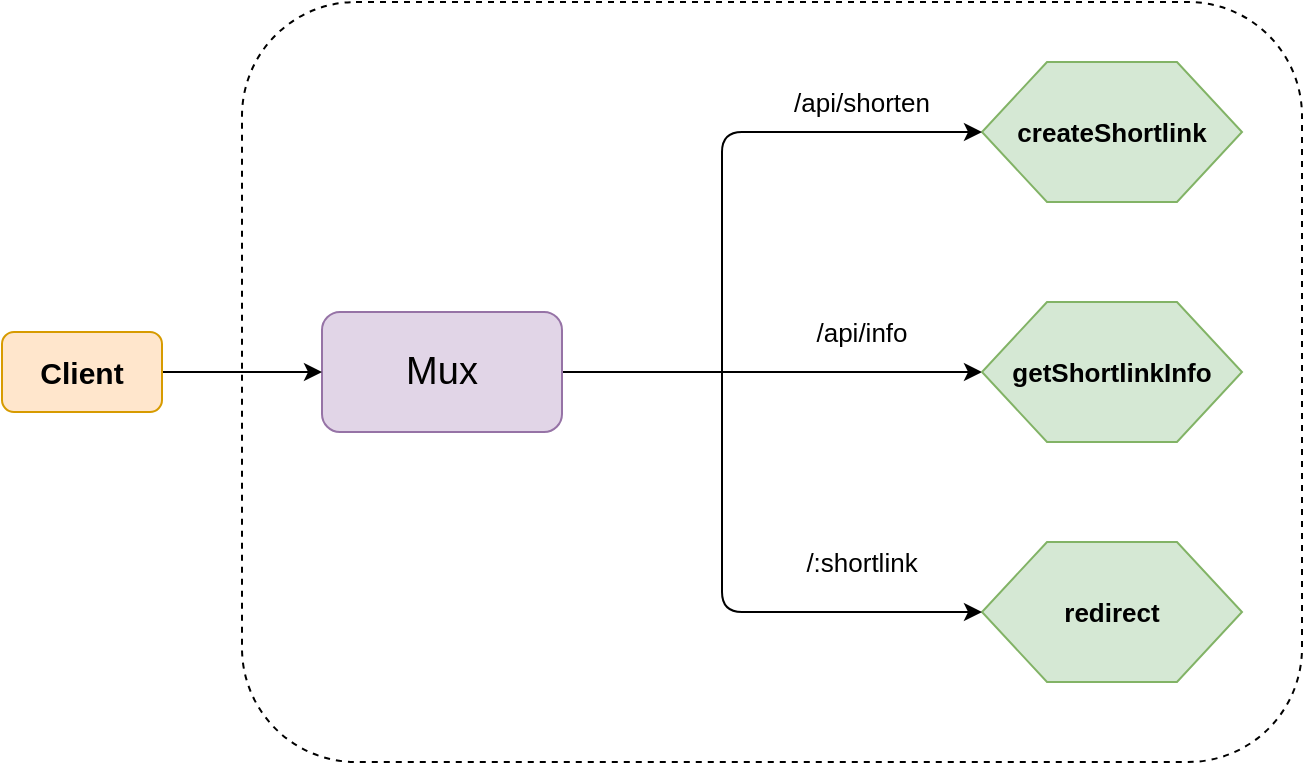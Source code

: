<mxfile version="10.7.5" type="github"><diagram id="27BhZdFGIvapH4mIX8oT" name="Page-1"><mxGraphModel dx="1363" dy="773" grid="1" gridSize="10" guides="1" tooltips="1" connect="1" arrows="1" fold="1" page="1" pageScale="1" pageWidth="850" pageHeight="1100" math="0" shadow="0"><root><mxCell id="0"/><mxCell id="1" parent="0"/><mxCell id="iaRc8IbJY6_kj70CgWpT-1" value="" style="rounded=1;whiteSpace=wrap;html=1;dashed=1;" vertex="1" parent="1"><mxGeometry x="230" y="130" width="530" height="380" as="geometry"/></mxCell><mxCell id="iaRc8IbJY6_kj70CgWpT-8" value="" style="edgeStyle=orthogonalEdgeStyle;rounded=0;orthogonalLoop=1;jettySize=auto;html=1;" edge="1" parent="1" source="iaRc8IbJY6_kj70CgWpT-2" target="iaRc8IbJY6_kj70CgWpT-6"><mxGeometry relative="1" as="geometry"><mxPoint x="430" y="330" as="targetPoint"/></mxGeometry></mxCell><mxCell id="iaRc8IbJY6_kj70CgWpT-2" value="&lt;font style=&quot;font-size: 19px&quot;&gt;Mux&lt;/font&gt;" style="rounded=1;whiteSpace=wrap;html=1;fillColor=#e1d5e7;strokeColor=#9673a6;" vertex="1" parent="1"><mxGeometry x="270" y="285" width="120" height="60" as="geometry"/></mxCell><mxCell id="iaRc8IbJY6_kj70CgWpT-3" value="&lt;font size=&quot;1&quot;&gt;&lt;b style=&quot;font-size: 13px&quot;&gt;createShortlink&lt;/b&gt;&lt;/font&gt;" style="shape=hexagon;perimeter=hexagonPerimeter2;whiteSpace=wrap;html=1;flipV=0;fillColor=#d5e8d4;strokeColor=#82b366;" vertex="1" parent="1"><mxGeometry x="600" y="160" width="130" height="70" as="geometry"/></mxCell><mxCell id="iaRc8IbJY6_kj70CgWpT-5" value="&lt;font size=&quot;1&quot;&gt;&lt;b style=&quot;font-size: 13px&quot;&gt;redirect&lt;/b&gt;&lt;/font&gt;" style="shape=hexagon;perimeter=hexagonPerimeter2;whiteSpace=wrap;html=1;flipV=0;fillColor=#d5e8d4;strokeColor=#82b366;" vertex="1" parent="1"><mxGeometry x="600" y="400" width="130" height="70" as="geometry"/></mxCell><mxCell id="iaRc8IbJY6_kj70CgWpT-6" value="&lt;font size=&quot;1&quot;&gt;&lt;b style=&quot;font-size: 13px&quot;&gt;getShortlinkInfo&lt;/b&gt;&lt;/font&gt;" style="shape=hexagon;perimeter=hexagonPerimeter2;whiteSpace=wrap;html=1;flipV=0;fillColor=#d5e8d4;strokeColor=#82b366;" vertex="1" parent="1"><mxGeometry x="600" y="280" width="130" height="70" as="geometry"/></mxCell><mxCell id="iaRc8IbJY6_kj70CgWpT-17" value="" style="endArrow=classic;startArrow=classic;html=1;entryX=0;entryY=0.5;entryDx=0;entryDy=0;exitX=0;exitY=0.5;exitDx=0;exitDy=0;" edge="1" parent="1" source="iaRc8IbJY6_kj70CgWpT-5" target="iaRc8IbJY6_kj70CgWpT-3"><mxGeometry width="50" height="50" relative="1" as="geometry"><mxPoint x="400" y="390" as="sourcePoint"/><mxPoint x="450" y="340" as="targetPoint"/><Array as="points"><mxPoint x="470" y="435"/><mxPoint x="470" y="195"/></Array></mxGeometry></mxCell><mxCell id="iaRc8IbJY6_kj70CgWpT-19" style="edgeStyle=orthogonalEdgeStyle;rounded=0;orthogonalLoop=1;jettySize=auto;html=1;entryX=0;entryY=0.5;entryDx=0;entryDy=0;" edge="1" parent="1" source="iaRc8IbJY6_kj70CgWpT-18" target="iaRc8IbJY6_kj70CgWpT-2"><mxGeometry relative="1" as="geometry"/></mxCell><mxCell id="iaRc8IbJY6_kj70CgWpT-18" value="&lt;font size=&quot;1&quot;&gt;&lt;b style=&quot;font-size: 15px&quot;&gt;Client&lt;/b&gt;&lt;/font&gt;" style="rounded=1;whiteSpace=wrap;html=1;fillColor=#ffe6cc;strokeColor=#d79b00;" vertex="1" parent="1"><mxGeometry x="110" y="295" width="80" height="40" as="geometry"/></mxCell><mxCell id="iaRc8IbJY6_kj70CgWpT-20" value="&lt;font style=&quot;font-size: 13px&quot;&gt;/api/shorten&lt;/font&gt;" style="text;html=1;strokeColor=none;fillColor=none;align=center;verticalAlign=middle;whiteSpace=wrap;rounded=0;dashed=1;" vertex="1" parent="1"><mxGeometry x="520" y="170" width="40" height="20" as="geometry"/></mxCell><mxCell id="iaRc8IbJY6_kj70CgWpT-21" value="&lt;font style=&quot;font-size: 13px&quot;&gt;/api/info&lt;/font&gt;" style="text;html=1;strokeColor=none;fillColor=none;align=center;verticalAlign=middle;whiteSpace=wrap;rounded=0;dashed=1;" vertex="1" parent="1"><mxGeometry x="520" y="285" width="40" height="20" as="geometry"/></mxCell><mxCell id="iaRc8IbJY6_kj70CgWpT-22" value="&lt;font style=&quot;font-size: 13px&quot;&gt;/:shortlink&lt;/font&gt;" style="text;html=1;strokeColor=none;fillColor=none;align=center;verticalAlign=middle;whiteSpace=wrap;rounded=0;dashed=1;" vertex="1" parent="1"><mxGeometry x="520" y="400" width="40" height="20" as="geometry"/></mxCell></root></mxGraphModel></diagram></mxfile>